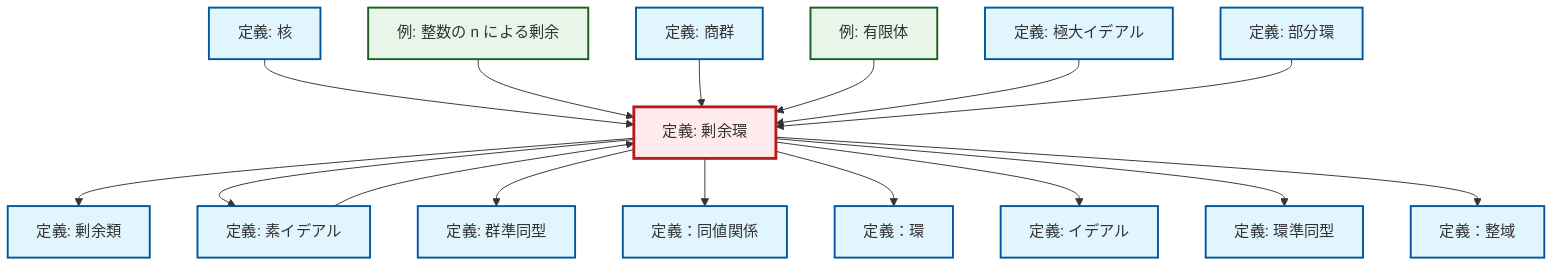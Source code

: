 graph TD
    classDef definition fill:#e1f5fe,stroke:#01579b,stroke-width:2px
    classDef theorem fill:#f3e5f5,stroke:#4a148c,stroke-width:2px
    classDef axiom fill:#fff3e0,stroke:#e65100,stroke-width:2px
    classDef example fill:#e8f5e9,stroke:#1b5e20,stroke-width:2px
    classDef current fill:#ffebee,stroke:#b71c1c,stroke-width:3px
    def-maximal-ideal["定義: 極大イデアル"]:::definition
    def-coset["定義: 剰余類"]:::definition
    def-homomorphism["定義: 群準同型"]:::definition
    def-prime-ideal["定義: 素イデアル"]:::definition
    def-ring["定義：環"]:::definition
    def-subring["定義: 部分環"]:::definition
    def-ring-homomorphism["定義: 環準同型"]:::definition
    ex-finite-field["例: 有限体"]:::example
    def-ideal["定義: イデアル"]:::definition
    def-kernel["定義: 核"]:::definition
    def-equivalence-relation["定義：同値関係"]:::definition
    ex-quotient-integers-mod-n["例: 整数の n による剰余"]:::example
    def-integral-domain["定義：整域"]:::definition
    def-quotient-ring["定義: 剰余環"]:::definition
    def-quotient-group["定義: 商群"]:::definition
    def-quotient-ring --> def-coset
    def-quotient-ring --> def-prime-ideal
    def-quotient-ring --> def-homomorphism
    def-quotient-ring --> def-equivalence-relation
    def-kernel --> def-quotient-ring
    def-prime-ideal --> def-quotient-ring
    def-quotient-ring --> def-ring
    ex-quotient-integers-mod-n --> def-quotient-ring
    def-quotient-group --> def-quotient-ring
    def-quotient-ring --> def-ideal
    ex-finite-field --> def-quotient-ring
    def-quotient-ring --> def-ring-homomorphism
    def-maximal-ideal --> def-quotient-ring
    def-subring --> def-quotient-ring
    def-quotient-ring --> def-integral-domain
    class def-quotient-ring current